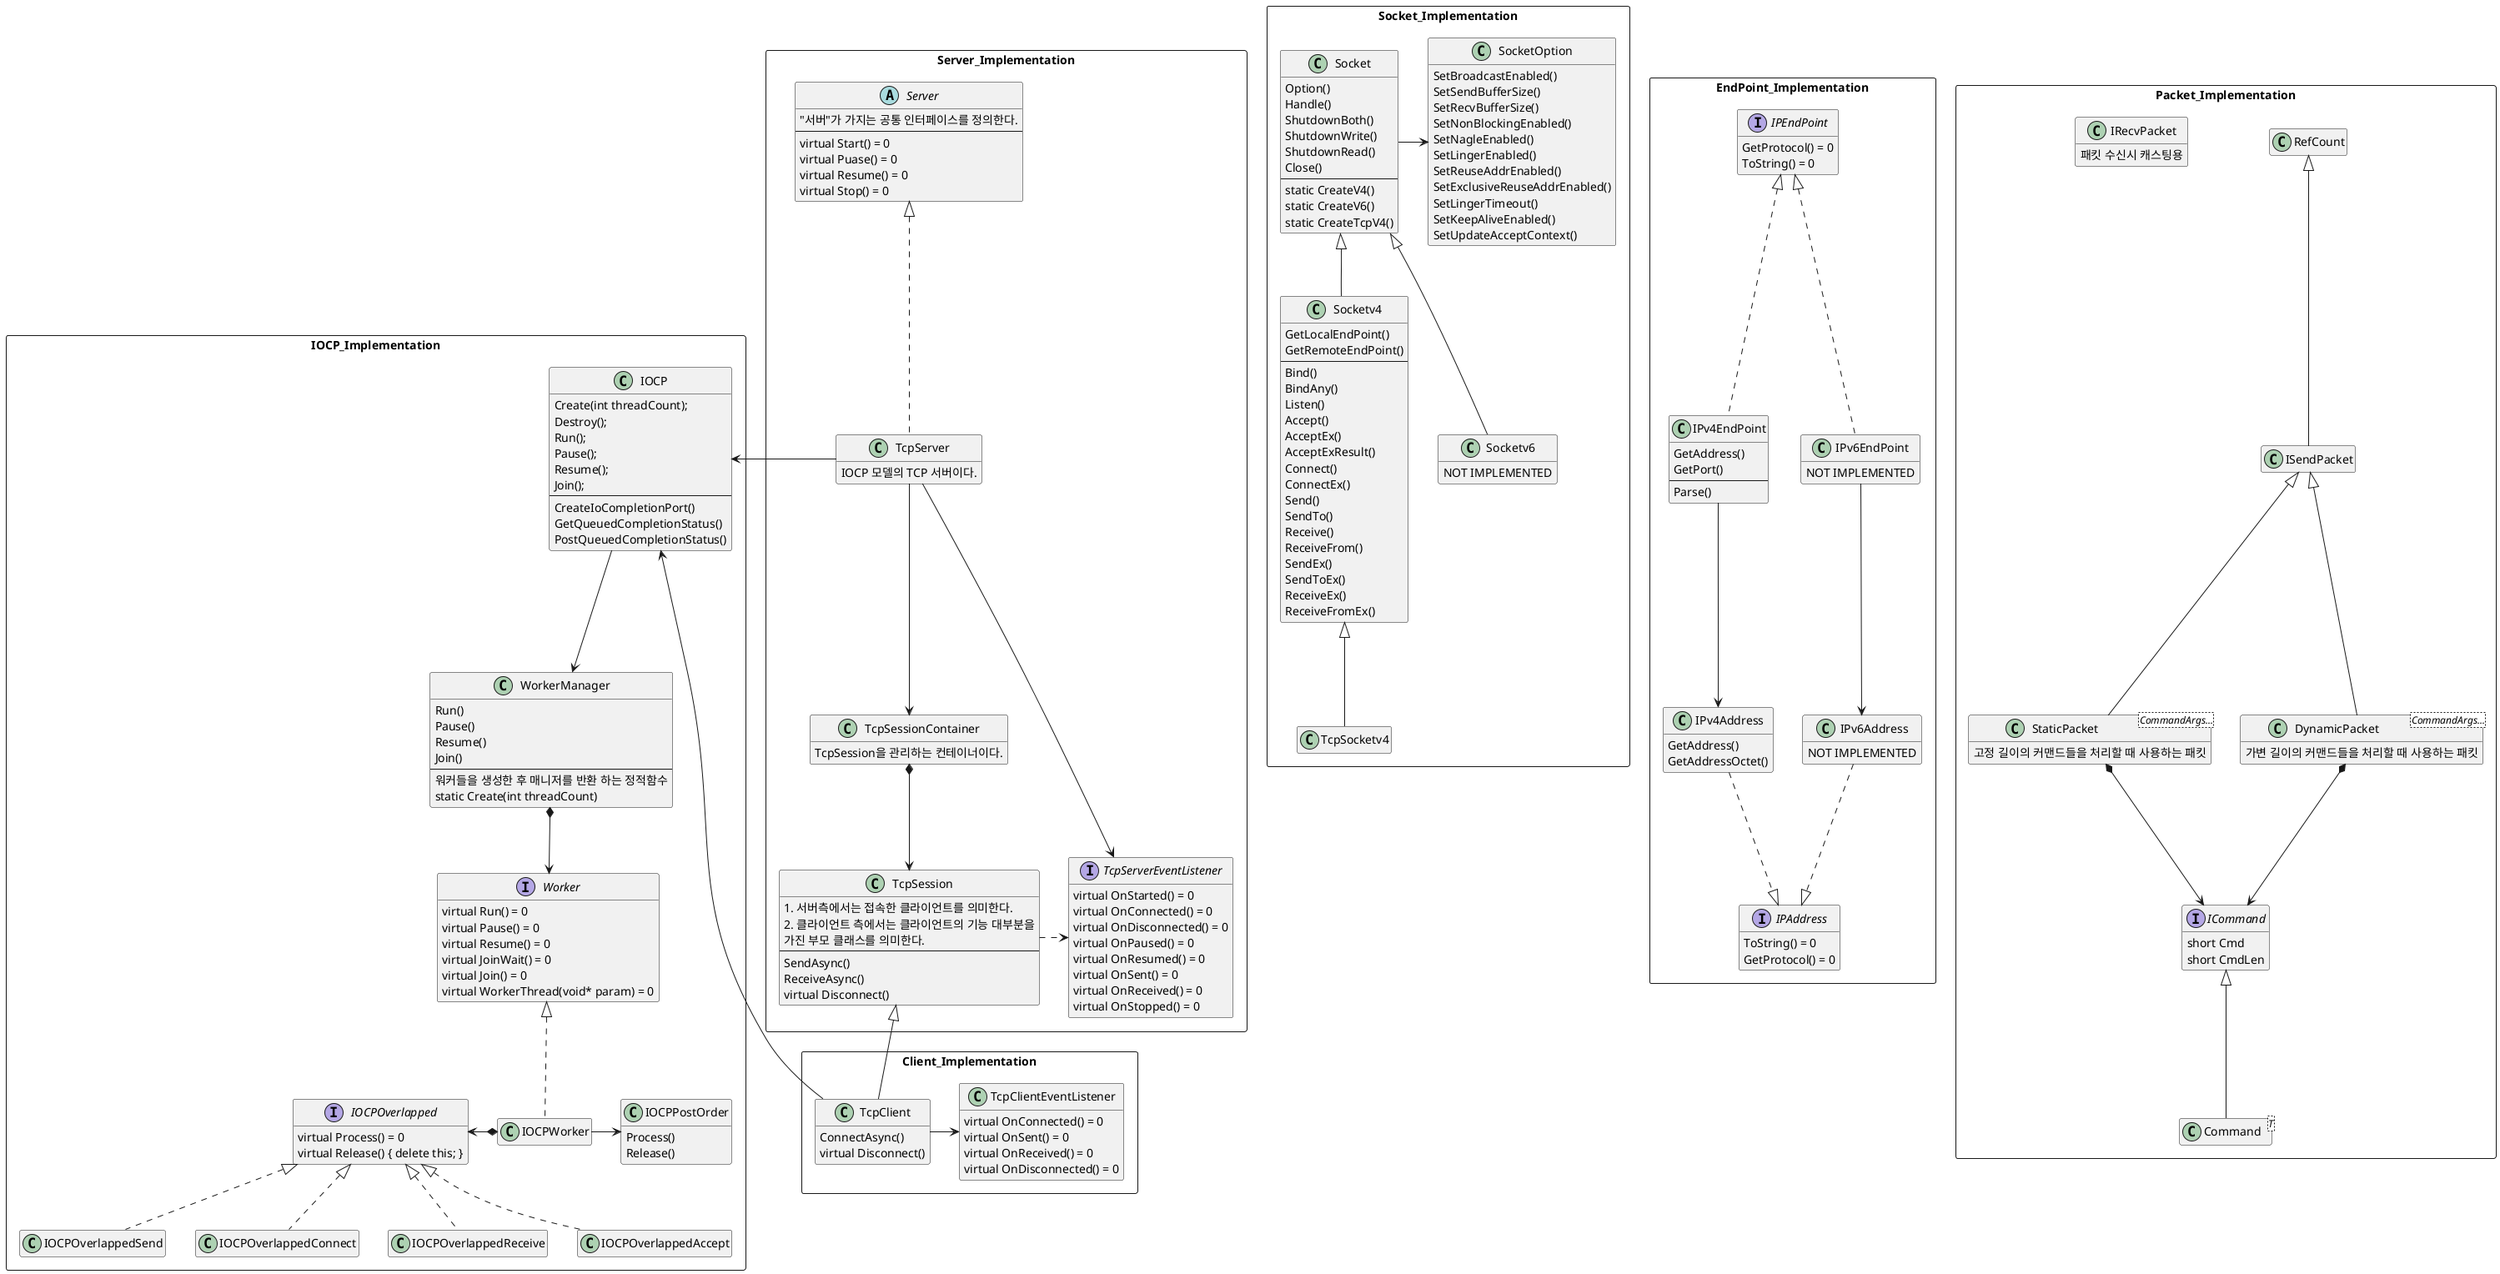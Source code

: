 @startuml NetworkStructure

hide empty methods
hide empty fields

rectangle EndPoint_Implementation {
    interface IPEndPoint {
        GetProtocol() = 0
        ToString() = 0
    }

    class IPv4EndPoint {
        GetAddress()
        GetPort()
        ---
        Parse()
    }
    class IPv6EndPoint {
        NOT IMPLEMENTED
    }

    interface IPAddress {
        ToString() = 0
        GetProtocol() = 0
    }
    class IPv4Address {
        GetAddress()
        GetAddressOctet()
    }
    class IPv6Address {
        NOT IMPLEMENTED
    }

    IPv4EndPoint .u.|> IPEndPoint
    IPv6EndPoint .u.|> IPEndPoint

    IPv4Address .d.|> IPAddress
    IPv6Address .d.|> IPAddress

    IPv4EndPoint -d-> IPv4Address
    IPv6EndPoint -d-> IPv6Address
}

rectangle Server_Implementation {
    abstract Server {
       "서버"가 가지는 공통 인터페이스를 정의한다.
       ---
       virtual Start() = 0
       virtual Puase() = 0
       virtual Resume() = 0
       virtual Stop() = 0
    }
    class TcpServer {
        IOCP 모델의 TCP 서버이다.
    }

    class TcpSession {
        1. 서버측에서는 접속한 클라이언트를 의미한다.
        2. 클라이언트 측에서는 클라이언트의 기능 대부분을
        가진 부모 클래스를 의미한다.
        ---
        SendAsync()
        ReceiveAsync()
        virtual Disconnect()
    }

    class TcpSessionContainer {
        TcpSession을 관리하는 컨테이너이다.
    }

    interface TcpServerEventListener {
        virtual OnStarted() = 0
        virtual OnConnected() = 0
        virtual OnDisconnected() = 0
        virtual OnPaused() = 0
        virtual OnResumed() = 0
        virtual OnSent() = 0
        virtual OnReceived() = 0
        virtual OnStopped() = 0
    }

    TcpServer .u.|> Server
    TcpServer --> TcpSessionContainer
    TcpSessionContainer *--> TcpSession
    TcpServer -r-> TcpServerEventListener
    TcpSession .r.> TcpServerEventListener
}

rectangle Client_Implementation {
    class TcpClient {
        ConnectAsync()
        virtual Disconnect()
    }
    class TcpClientEventListener {
        virtual OnConnected() = 0
        virtual OnSent() = 0
        virtual OnReceived() = 0
        virtual OnDisconnected() = 0
    }

    TcpClient -r-> TcpClientEventListener
}

rectangle IOCP_Implementation {
    class IOCP {
        Create(int threadCount);
        Destroy();
        Run();
        Pause();
        Resume();
        Join();
        ---
        CreateIoCompletionPort()
        GetQueuedCompletionStatus()
        PostQueuedCompletionStatus()
    }

    class WorkerManager {
        Run()
        Pause()
        Resume()
        Join()
        ---
        워커들을 생성한 후 매니저를 반환 하는 정적함수
        static Create(int threadCount)
    }

    interface Worker {
        virtual Run() = 0
        virtual Pause() = 0
        virtual Resume() = 0
        virtual JoinWait() = 0
        virtual Join() = 0
        virtual WorkerThread(void* param) = 0
    }
    class IOCPWorker
    class IOCPPostOrder {
        Process()
        Release()
    }

    interface IOCPOverlapped {
        virtual Process() = 0
        virtual Release() { delete this; }
    }

    IOCP --> WorkerManager
    IOCPWorker .u.|> Worker
    WorkerManager *--> Worker

    IOCPWorker *-l-> IOCPOverlapped
    IOCPWorker -r-> IOCPPostOrder

    IOCPOverlappedSend .u.|> IOCPOverlapped
    IOCPOverlappedConnect .u.|> IOCPOverlapped
    IOCPOverlappedReceive .u.|> IOCPOverlapped
    IOCPOverlappedAccept .u.|> IOCPOverlapped
}

rectangle Socket_Implementation {
    class Socket {
        Option()
        Handle()
        ShutdownBoth()
        ShutdownWrite()
        ShutdownRead()
        Close()
        ---
        static CreateV4()
        static CreateV6()
        static CreateTcpV4()
    }
    class Socketv4 {
        GetLocalEndPoint()
        GetRemoteEndPoint()
        ---
        Bind()
        BindAny()
        Listen()
        Accept()
        AcceptEx()
        AcceptExResult()
        Connect()
        ConnectEx()
        Send()
        SendTo()
        Receive()
        ReceiveFrom()
        SendEx()
        SendToEx()
        ReceiveEx()
        ReceiveFromEx()
    }

    class Socketv6 {
        NOT IMPLEMENTED
    }

    class TcpSocketv4
    class SocketOption {
         SetBroadcastEnabled()
         SetSendBufferSize()
         SetRecvBufferSize()
         SetNonBlockingEnabled()
         SetNagleEnabled()
         SetLingerEnabled()
         SetReuseAddrEnabled()
         SetExclusiveReuseAddrEnabled()
         SetLingerTimeout()
         SetKeepAliveEnabled()
         SetUpdateAcceptContext()
    }

    Socketv4 -u-|> Socket
    Socketv6 -u-|> Socket
    TcpSocketv4 -u-|> Socketv4
    Socket -r-> SocketOption
}


rectangle Packet_Implementation {
    interface ICommand {
        short Cmd
        short CmdLen
    }

    class Command<T>

    class RefCount
    class ISendPacket {
    }
    class IRecvPacket {
        패킷 수신시 캐스팅용
    }
    class StaticPacket<CommandArgs...> {
        고정 길이의 커맨드들을 처리할 때 사용하는 패킷
    }

    class DynamicPacket<CommandArgs...> {
        가변 길이의 커맨드들을 처리할 때 사용하는 패킷
    }

    Command -u-|> ICommand
    ISendPacket -u-|> RefCount
    StaticPacket -u-|> ISendPacket
    DynamicPacket -u-|> ISendPacket
    DynamicPacket *-d-> ICommand
    StaticPacket *-d-> ICommand
}

TcpClient -u-|> TcpSession
TcpServer -l-> IOCP
TcpClient -r-> IOCP



@enduml